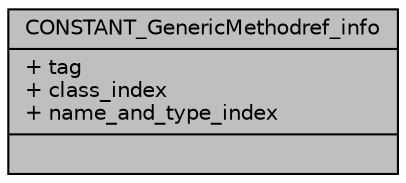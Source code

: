 digraph "CONSTANT_GenericMethodref_info"
{
  bgcolor="transparent";
  edge [fontname="Helvetica",fontsize="10",labelfontname="Helvetica",labelfontsize="10"];
  node [fontname="Helvetica",fontsize="10",shape=record];
  Node1 [label="{CONSTANT_GenericMethodref_info\n|+ tag\l+ class_index\l+ name_and_type_index\l|}",height=0.2,width=0.4,color="black", fillcolor="grey75", style="filled", fontcolor="black"];
}
